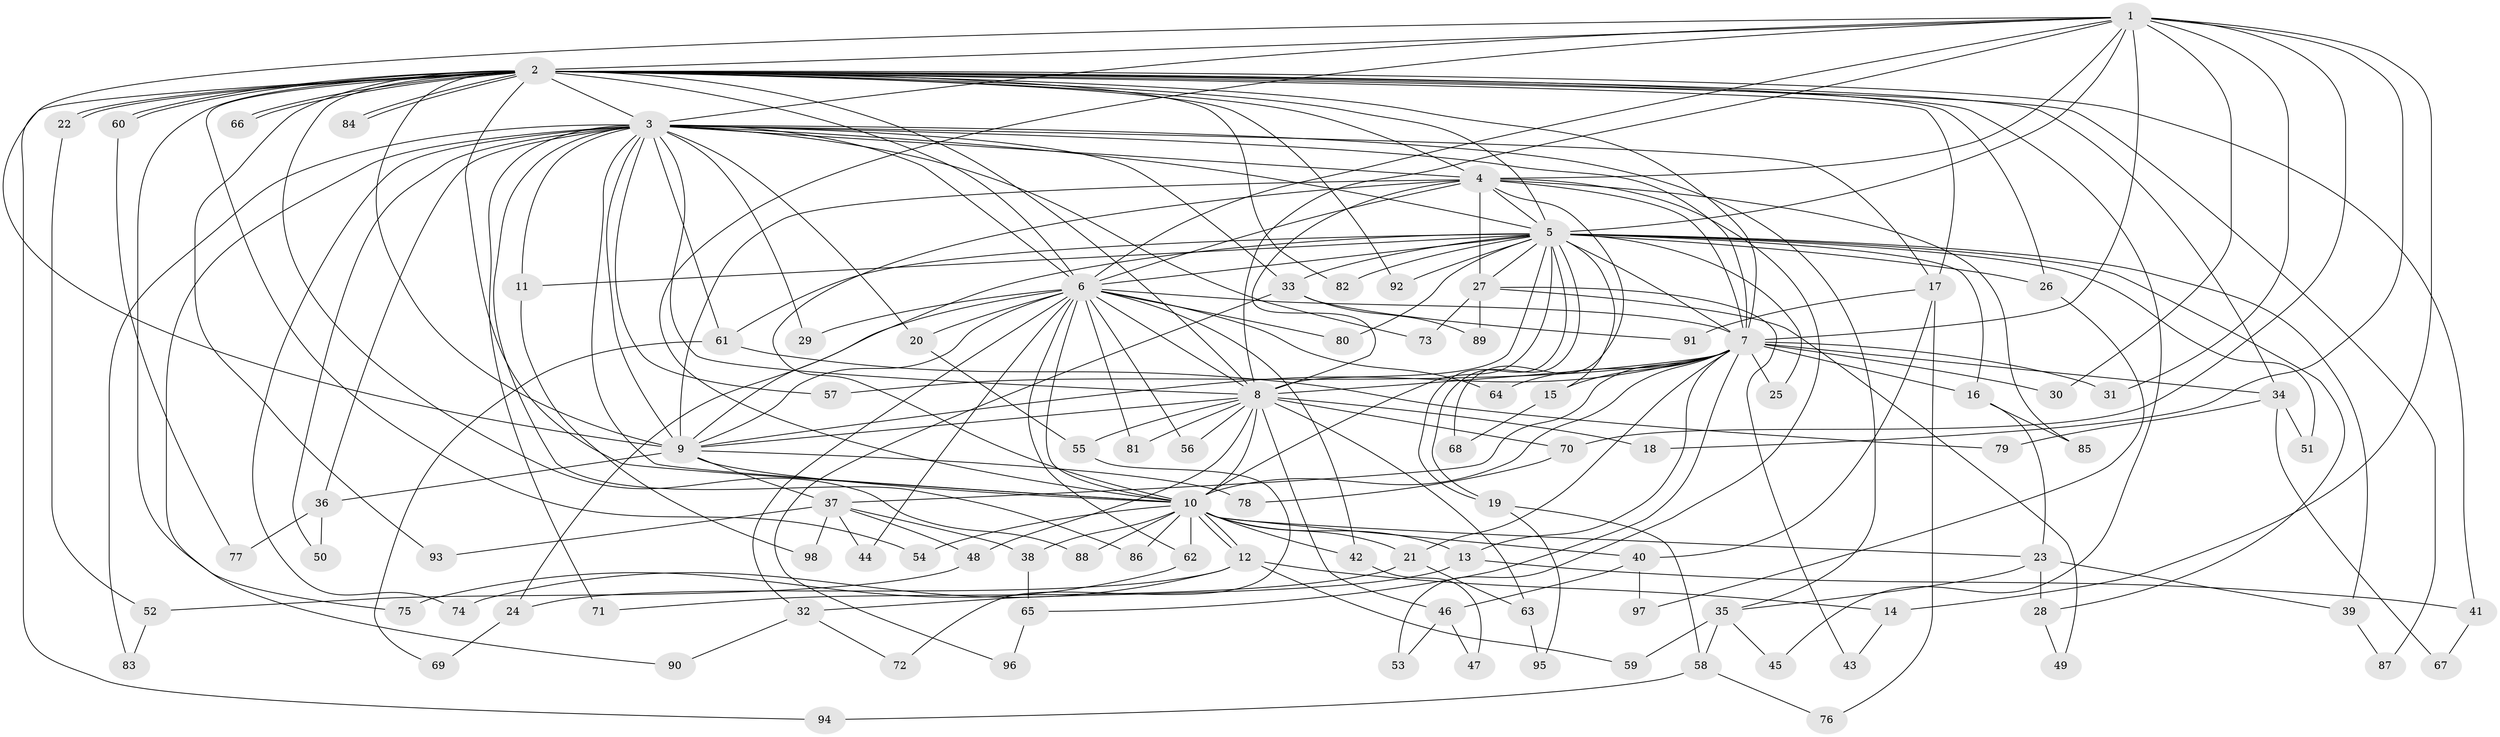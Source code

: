 // coarse degree distribution, {7: 0.02040816326530612, 2: 0.5510204081632653, 1: 0.16326530612244897, 3: 0.12244897959183673, 23: 0.02040816326530612, 4: 0.04081632653061224, 25: 0.02040816326530612, 8: 0.02040816326530612, 15: 0.02040816326530612, 6: 0.02040816326530612}
// Generated by graph-tools (version 1.1) at 2025/49/03/04/25 21:49:58]
// undirected, 98 vertices, 221 edges
graph export_dot {
graph [start="1"]
  node [color=gray90,style=filled];
  1;
  2;
  3;
  4;
  5;
  6;
  7;
  8;
  9;
  10;
  11;
  12;
  13;
  14;
  15;
  16;
  17;
  18;
  19;
  20;
  21;
  22;
  23;
  24;
  25;
  26;
  27;
  28;
  29;
  30;
  31;
  32;
  33;
  34;
  35;
  36;
  37;
  38;
  39;
  40;
  41;
  42;
  43;
  44;
  45;
  46;
  47;
  48;
  49;
  50;
  51;
  52;
  53;
  54;
  55;
  56;
  57;
  58;
  59;
  60;
  61;
  62;
  63;
  64;
  65;
  66;
  67;
  68;
  69;
  70;
  71;
  72;
  73;
  74;
  75;
  76;
  77;
  78;
  79;
  80;
  81;
  82;
  83;
  84;
  85;
  86;
  87;
  88;
  89;
  90;
  91;
  92;
  93;
  94;
  95;
  96;
  97;
  98;
  1 -- 2;
  1 -- 3;
  1 -- 4;
  1 -- 5;
  1 -- 6;
  1 -- 7;
  1 -- 8;
  1 -- 9;
  1 -- 10;
  1 -- 14;
  1 -- 18;
  1 -- 30;
  1 -- 31;
  1 -- 70;
  2 -- 3;
  2 -- 4;
  2 -- 5;
  2 -- 6;
  2 -- 7;
  2 -- 8;
  2 -- 9;
  2 -- 10;
  2 -- 17;
  2 -- 22;
  2 -- 22;
  2 -- 26;
  2 -- 34;
  2 -- 41;
  2 -- 45;
  2 -- 54;
  2 -- 60;
  2 -- 60;
  2 -- 66;
  2 -- 66;
  2 -- 75;
  2 -- 82;
  2 -- 84;
  2 -- 84;
  2 -- 87;
  2 -- 88;
  2 -- 92;
  2 -- 93;
  2 -- 94;
  3 -- 4;
  3 -- 5;
  3 -- 6;
  3 -- 7;
  3 -- 8;
  3 -- 9;
  3 -- 10;
  3 -- 11;
  3 -- 17;
  3 -- 20;
  3 -- 29;
  3 -- 33;
  3 -- 35;
  3 -- 36;
  3 -- 50;
  3 -- 57;
  3 -- 61;
  3 -- 71;
  3 -- 73;
  3 -- 74;
  3 -- 83;
  3 -- 86;
  3 -- 90;
  4 -- 5;
  4 -- 6;
  4 -- 7;
  4 -- 8;
  4 -- 9;
  4 -- 10;
  4 -- 27;
  4 -- 53;
  4 -- 68;
  4 -- 85;
  5 -- 6;
  5 -- 7;
  5 -- 8;
  5 -- 9;
  5 -- 10;
  5 -- 11;
  5 -- 15;
  5 -- 16;
  5 -- 19;
  5 -- 19;
  5 -- 25;
  5 -- 26;
  5 -- 27;
  5 -- 28;
  5 -- 33;
  5 -- 39;
  5 -- 51;
  5 -- 61;
  5 -- 80;
  5 -- 82;
  5 -- 92;
  6 -- 7;
  6 -- 8;
  6 -- 9;
  6 -- 10;
  6 -- 20;
  6 -- 24;
  6 -- 29;
  6 -- 32;
  6 -- 42;
  6 -- 44;
  6 -- 56;
  6 -- 62;
  6 -- 64;
  6 -- 80;
  6 -- 81;
  7 -- 8;
  7 -- 9;
  7 -- 10;
  7 -- 13;
  7 -- 15;
  7 -- 16;
  7 -- 21;
  7 -- 25;
  7 -- 30;
  7 -- 31;
  7 -- 34;
  7 -- 37;
  7 -- 57;
  7 -- 64;
  7 -- 65;
  8 -- 9;
  8 -- 10;
  8 -- 18;
  8 -- 46;
  8 -- 48;
  8 -- 55;
  8 -- 56;
  8 -- 63;
  8 -- 70;
  8 -- 81;
  9 -- 10;
  9 -- 36;
  9 -- 37;
  9 -- 78;
  10 -- 12;
  10 -- 12;
  10 -- 13;
  10 -- 21;
  10 -- 23;
  10 -- 38;
  10 -- 40;
  10 -- 42;
  10 -- 54;
  10 -- 62;
  10 -- 86;
  10 -- 88;
  11 -- 98;
  12 -- 14;
  12 -- 24;
  12 -- 59;
  12 -- 74;
  13 -- 32;
  13 -- 41;
  14 -- 43;
  15 -- 68;
  16 -- 23;
  16 -- 85;
  17 -- 40;
  17 -- 76;
  17 -- 91;
  19 -- 58;
  19 -- 95;
  20 -- 55;
  21 -- 63;
  21 -- 71;
  22 -- 52;
  23 -- 28;
  23 -- 35;
  23 -- 39;
  24 -- 69;
  26 -- 97;
  27 -- 43;
  27 -- 49;
  27 -- 73;
  27 -- 89;
  28 -- 49;
  32 -- 72;
  32 -- 90;
  33 -- 89;
  33 -- 91;
  33 -- 96;
  34 -- 51;
  34 -- 67;
  34 -- 79;
  35 -- 45;
  35 -- 58;
  35 -- 59;
  36 -- 50;
  36 -- 77;
  37 -- 38;
  37 -- 44;
  37 -- 48;
  37 -- 93;
  37 -- 98;
  38 -- 65;
  39 -- 87;
  40 -- 46;
  40 -- 97;
  41 -- 67;
  42 -- 47;
  46 -- 47;
  46 -- 53;
  48 -- 52;
  52 -- 83;
  55 -- 72;
  58 -- 76;
  58 -- 94;
  60 -- 77;
  61 -- 69;
  61 -- 79;
  62 -- 75;
  63 -- 95;
  65 -- 96;
  70 -- 78;
}
